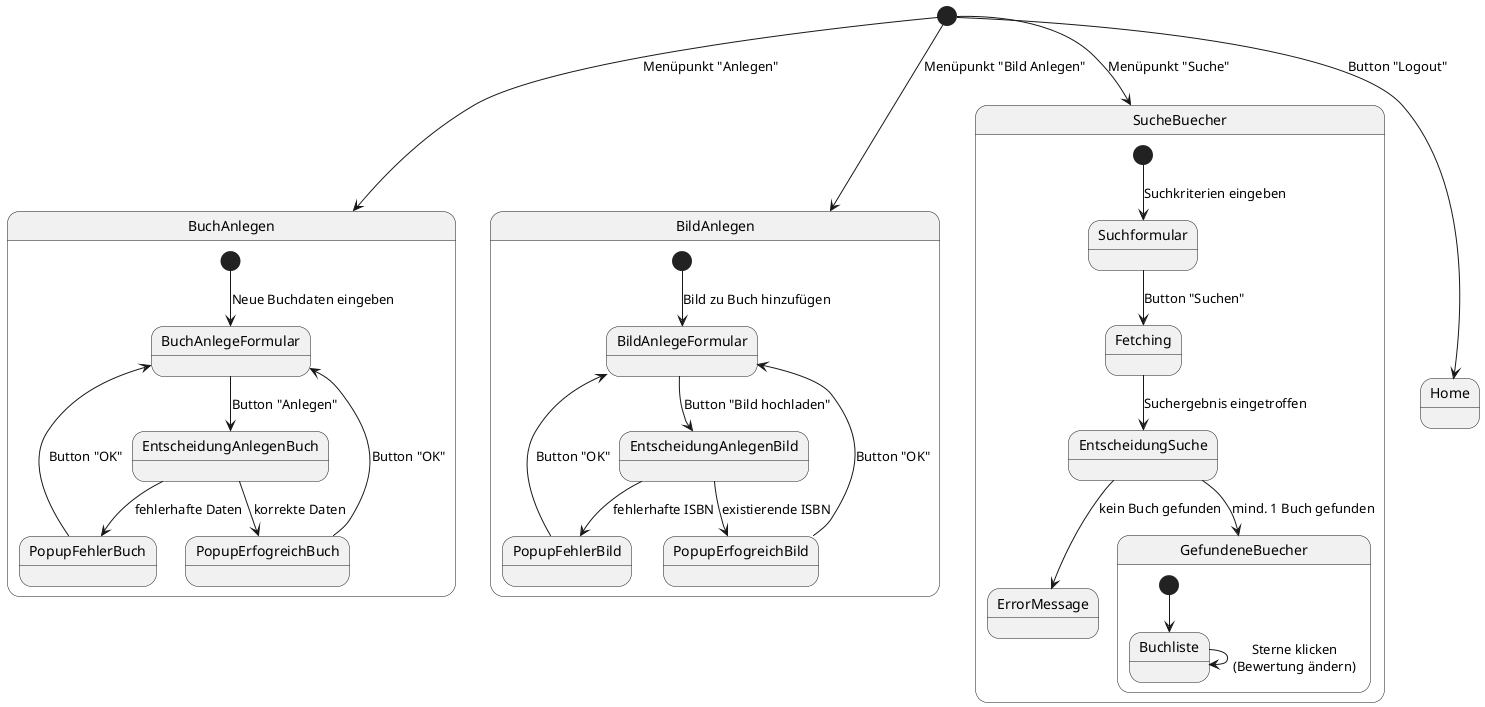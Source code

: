 ' Preview durch <Alt>D

@startuml Admin Page Flow

[*] --> BuchAnlegen : Menüpunkt "Anlegen"
[*] --> BildAnlegen : Menüpunkt "Bild Anlegen"
[*] --> SucheBuecher : Menüpunkt "Suche"
[*] --> Home : Button "Logout"

' --- Bücher Suche ---
state SucheBuecher {
  [*] --> Suchformular : Suchkriterien eingeben
  Suchformular --> Fetching : Button "Suchen"
  Fetching --> EntscheidungSuche : Suchergebnis eingetroffen

  EntscheidungSuche --> ErrorMessage : kein Buch gefunden
  EntscheidungSuche --> GefundeneBuecher : mind. 1 Buch gefunden
}

' --- Buch bewerten ---
state GefundeneBuecher {
  [*] --> Buchliste
  Buchliste --> Buchliste : Sterne klicken\n(Bewertung ändern)
}

' --- Neues Buch hinzufügen ---
state BuchAnlegen {
  [*] --> BuchAnlegeFormular :  Neue Buchdaten eingeben
BuchAnlegeFormular --> EntscheidungAnlegenBuch : Button "Anlegen"
EntscheidungAnlegenBuch --> PopupFehlerBuch : fehlerhafte Daten
EntscheidungAnlegenBuch --> PopupErfogreichBuch : korrekte Daten
PopupFehlerBuch --> BuchAnlegeFormular : Button "OK"
PopupErfogreichBuch --> BuchAnlegeFormular : Button "OK"
}

' --- Bild Anlegen ---
state BildAnlegen {
  [*] --> BildAnlegeFormular : Bild zu Buch hinzufügen
  BildAnlegeFormular --> EntscheidungAnlegenBild : Button "Bild hochladen"
EntscheidungAnlegenBild --> PopupFehlerBild : fehlerhafte ISBN
EntscheidungAnlegenBild --> PopupErfogreichBild : existierende ISBN
PopupFehlerBild --> BildAnlegeFormular : Button "OK"
PopupErfogreichBild --> BildAnlegeFormular : Button "OK"
}

@enduml